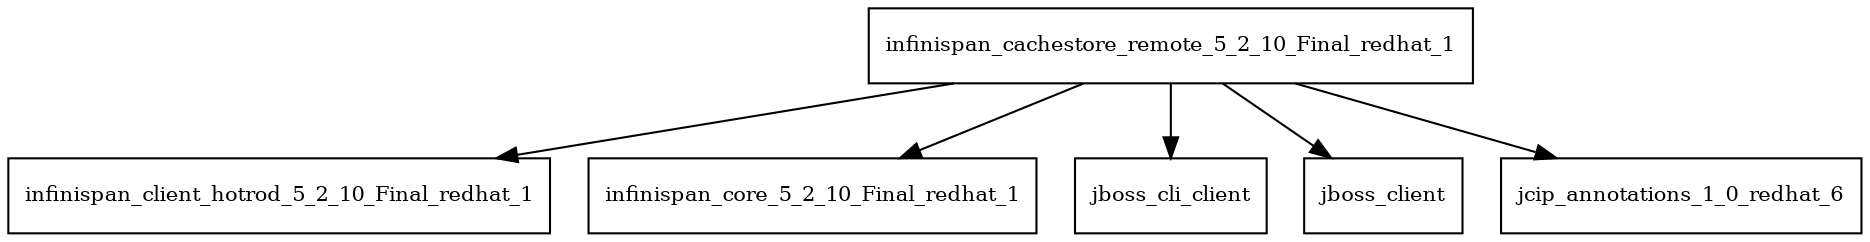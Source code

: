 digraph infinispan_cachestore_remote_5_2_10_Final_redhat_1_dependencies {
  node [shape = box, fontsize=10.0];
  infinispan_cachestore_remote_5_2_10_Final_redhat_1 -> infinispan_client_hotrod_5_2_10_Final_redhat_1;
  infinispan_cachestore_remote_5_2_10_Final_redhat_1 -> infinispan_core_5_2_10_Final_redhat_1;
  infinispan_cachestore_remote_5_2_10_Final_redhat_1 -> jboss_cli_client;
  infinispan_cachestore_remote_5_2_10_Final_redhat_1 -> jboss_client;
  infinispan_cachestore_remote_5_2_10_Final_redhat_1 -> jcip_annotations_1_0_redhat_6;
}
